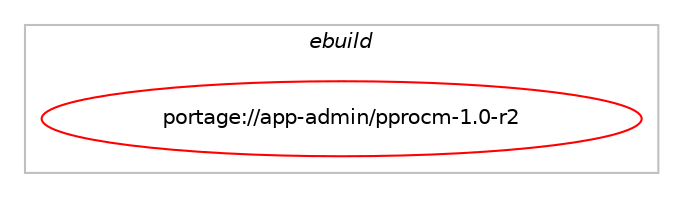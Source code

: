 digraph prolog {

# *************
# Graph options
# *************

newrank=true;
concentrate=true;
compound=true;
graph [rankdir=LR,fontname=Helvetica,fontsize=10,ranksep=1.5];#, ranksep=2.5, nodesep=0.2];
edge  [arrowhead=vee];
node  [fontname=Helvetica,fontsize=10];

# **********
# The ebuild
# **********

subgraph cluster_leftcol {
color=gray;
rank=same;
label=<<i>ebuild</i>>;
id [label="portage://app-admin/pprocm-1.0-r2", color=red, width=4, href="../app-admin/pprocm-1.0-r2.svg"];
}

# ****************
# The dependencies
# ****************

subgraph cluster_midcol {
color=gray;
label=<<i>dependencies</i>>;
subgraph cluster_compile {
fillcolor="#eeeeee";
style=filled;
label=<<i>compile</i>>;
# *** BEGIN UNKNOWN DEPENDENCY TYPE (TODO) ***
# id -> package_dependency(portage://app-admin/pprocm-1.0-r2,install,no,dev-lang,perl,none,,[],[])
# *** END UNKNOWN DEPENDENCY TYPE (TODO) ***

# *** BEGIN UNKNOWN DEPENDENCY TYPE (TODO) ***
# id -> package_dependency(portage://app-admin/pprocm-1.0-r2,install,no,dev-perl,IO-Pipely,none,,[],[])
# *** END UNKNOWN DEPENDENCY TYPE (TODO) ***

# *** BEGIN UNKNOWN DEPENDENCY TYPE (TODO) ***
# id -> package_dependency(portage://app-admin/pprocm-1.0-r2,install,no,dev-perl,POE,none,,[],[])
# *** END UNKNOWN DEPENDENCY TYPE (TODO) ***

# *** BEGIN UNKNOWN DEPENDENCY TYPE (TODO) ***
# id -> package_dependency(portage://app-admin/pprocm-1.0-r2,install,no,dev-perl,Sys-Statistics-Linux,none,,[],[])
# *** END UNKNOWN DEPENDENCY TYPE (TODO) ***

}
subgraph cluster_compileandrun {
fillcolor="#eeeeee";
style=filled;
label=<<i>compile and run</i>>;
}
subgraph cluster_run {
fillcolor="#eeeeee";
style=filled;
label=<<i>run</i>>;
# *** BEGIN UNKNOWN DEPENDENCY TYPE (TODO) ***
# id -> package_dependency(portage://app-admin/pprocm-1.0-r2,run,no,dev-lang,perl,none,,[],[])
# *** END UNKNOWN DEPENDENCY TYPE (TODO) ***

# *** BEGIN UNKNOWN DEPENDENCY TYPE (TODO) ***
# id -> package_dependency(portage://app-admin/pprocm-1.0-r2,run,no,dev-perl,IO-Pipely,none,,[],[])
# *** END UNKNOWN DEPENDENCY TYPE (TODO) ***

# *** BEGIN UNKNOWN DEPENDENCY TYPE (TODO) ***
# id -> package_dependency(portage://app-admin/pprocm-1.0-r2,run,no,dev-perl,POE,none,,[],[])
# *** END UNKNOWN DEPENDENCY TYPE (TODO) ***

# *** BEGIN UNKNOWN DEPENDENCY TYPE (TODO) ***
# id -> package_dependency(portage://app-admin/pprocm-1.0-r2,run,no,dev-perl,Sys-Statistics-Linux,none,,[],[])
# *** END UNKNOWN DEPENDENCY TYPE (TODO) ***

}
}

# **************
# The candidates
# **************

subgraph cluster_choices {
rank=same;
color=gray;
label=<<i>candidates</i>>;

}

}
